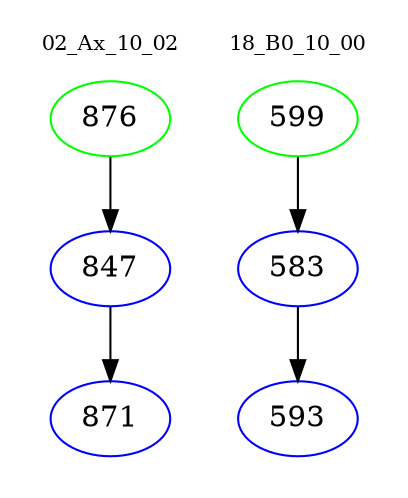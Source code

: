 digraph{
subgraph cluster_0 {
color = white
label = "02_Ax_10_02";
fontsize=10;
T0_876 [label="876", color="green"]
T0_876 -> T0_847 [color="black"]
T0_847 [label="847", color="blue"]
T0_847 -> T0_871 [color="black"]
T0_871 [label="871", color="blue"]
}
subgraph cluster_1 {
color = white
label = "18_B0_10_00";
fontsize=10;
T1_599 [label="599", color="green"]
T1_599 -> T1_583 [color="black"]
T1_583 [label="583", color="blue"]
T1_583 -> T1_593 [color="black"]
T1_593 [label="593", color="blue"]
}
}
